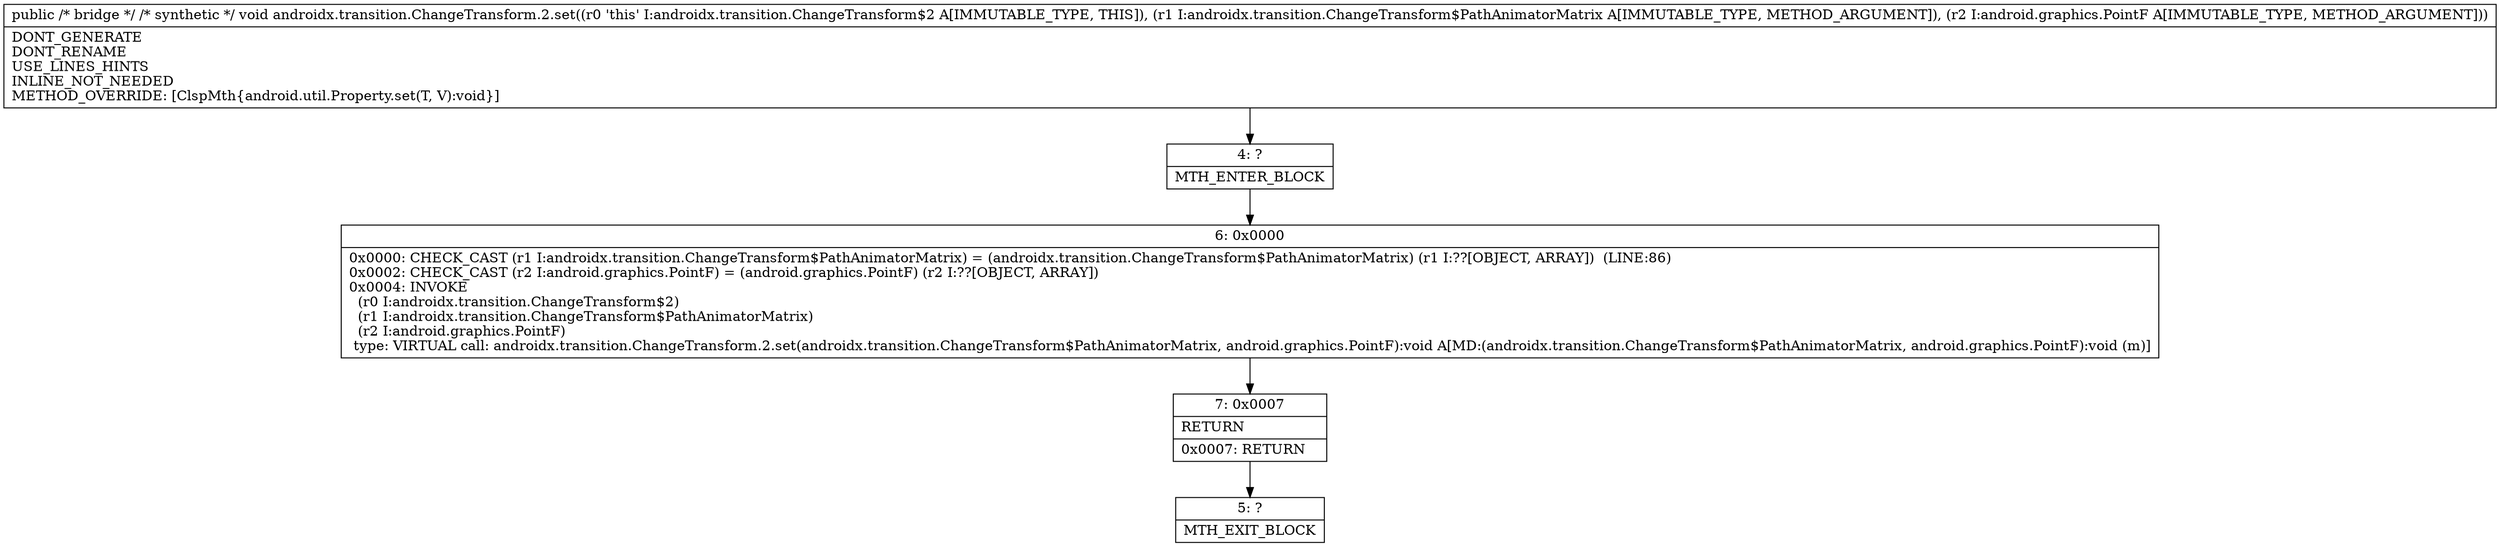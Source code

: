 digraph "CFG forandroidx.transition.ChangeTransform.2.set(Ljava\/lang\/Object;Ljava\/lang\/Object;)V" {
Node_4 [shape=record,label="{4\:\ ?|MTH_ENTER_BLOCK\l}"];
Node_6 [shape=record,label="{6\:\ 0x0000|0x0000: CHECK_CAST (r1 I:androidx.transition.ChangeTransform$PathAnimatorMatrix) = (androidx.transition.ChangeTransform$PathAnimatorMatrix) (r1 I:??[OBJECT, ARRAY])  (LINE:86)\l0x0002: CHECK_CAST (r2 I:android.graphics.PointF) = (android.graphics.PointF) (r2 I:??[OBJECT, ARRAY]) \l0x0004: INVOKE  \l  (r0 I:androidx.transition.ChangeTransform$2)\l  (r1 I:androidx.transition.ChangeTransform$PathAnimatorMatrix)\l  (r2 I:android.graphics.PointF)\l type: VIRTUAL call: androidx.transition.ChangeTransform.2.set(androidx.transition.ChangeTransform$PathAnimatorMatrix, android.graphics.PointF):void A[MD:(androidx.transition.ChangeTransform$PathAnimatorMatrix, android.graphics.PointF):void (m)]\l}"];
Node_7 [shape=record,label="{7\:\ 0x0007|RETURN\l|0x0007: RETURN   \l}"];
Node_5 [shape=record,label="{5\:\ ?|MTH_EXIT_BLOCK\l}"];
MethodNode[shape=record,label="{public \/* bridge *\/ \/* synthetic *\/ void androidx.transition.ChangeTransform.2.set((r0 'this' I:androidx.transition.ChangeTransform$2 A[IMMUTABLE_TYPE, THIS]), (r1 I:androidx.transition.ChangeTransform$PathAnimatorMatrix A[IMMUTABLE_TYPE, METHOD_ARGUMENT]), (r2 I:android.graphics.PointF A[IMMUTABLE_TYPE, METHOD_ARGUMENT]))  | DONT_GENERATE\lDONT_RENAME\lUSE_LINES_HINTS\lINLINE_NOT_NEEDED\lMETHOD_OVERRIDE: [ClspMth\{android.util.Property.set(T, V):void\}]\l}"];
MethodNode -> Node_4;Node_4 -> Node_6;
Node_6 -> Node_7;
Node_7 -> Node_5;
}

